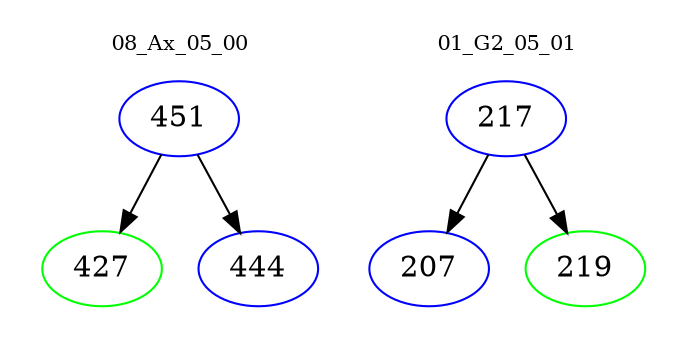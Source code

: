 digraph{
subgraph cluster_0 {
color = white
label = "08_Ax_05_00";
fontsize=10;
T0_451 [label="451", color="blue"]
T0_451 -> T0_427 [color="black"]
T0_427 [label="427", color="green"]
T0_451 -> T0_444 [color="black"]
T0_444 [label="444", color="blue"]
}
subgraph cluster_1 {
color = white
label = "01_G2_05_01";
fontsize=10;
T1_217 [label="217", color="blue"]
T1_217 -> T1_207 [color="black"]
T1_207 [label="207", color="blue"]
T1_217 -> T1_219 [color="black"]
T1_219 [label="219", color="green"]
}
}

